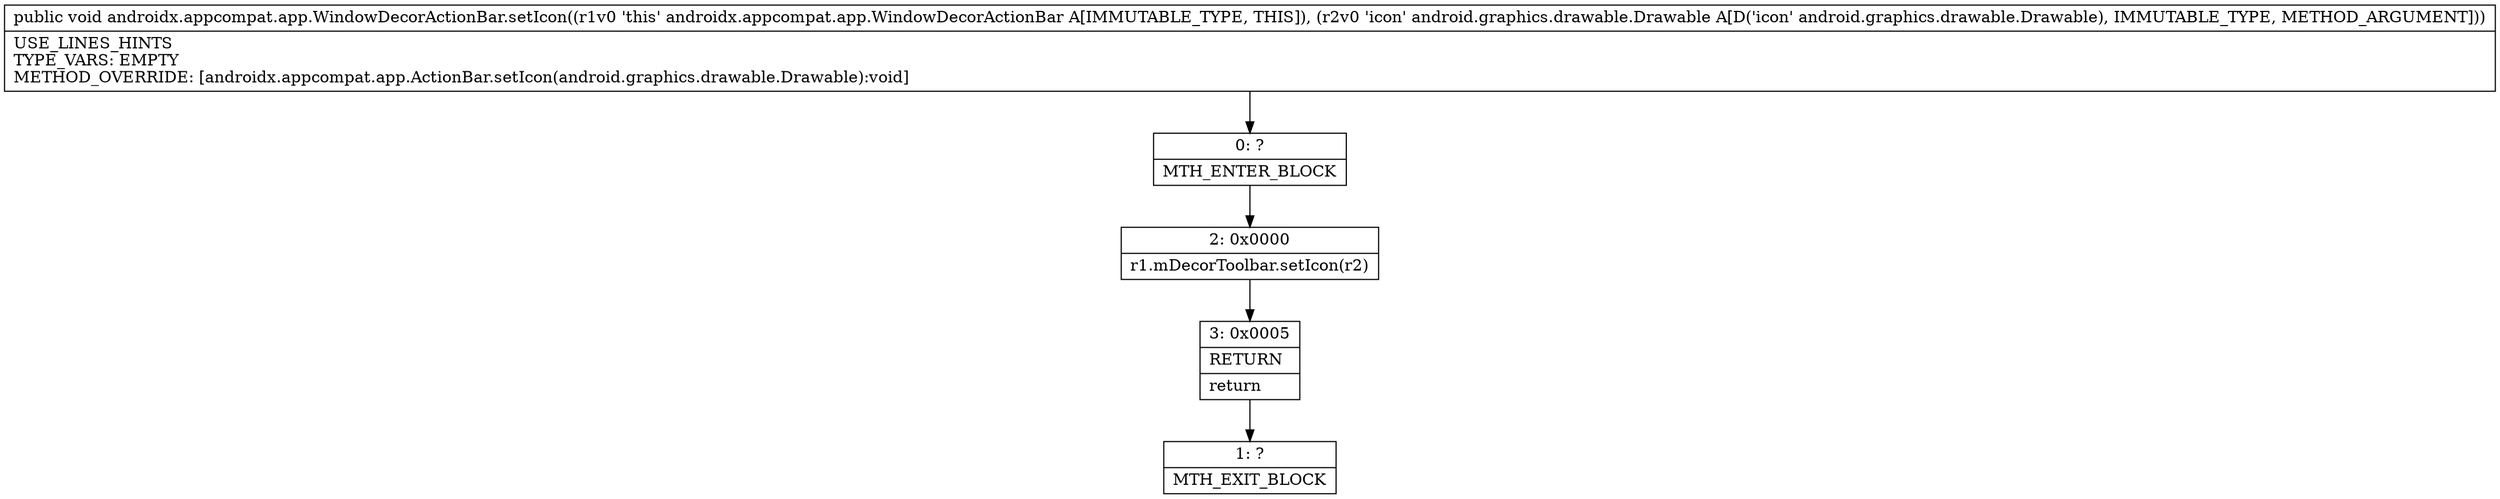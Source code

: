 digraph "CFG forandroidx.appcompat.app.WindowDecorActionBar.setIcon(Landroid\/graphics\/drawable\/Drawable;)V" {
Node_0 [shape=record,label="{0\:\ ?|MTH_ENTER_BLOCK\l}"];
Node_2 [shape=record,label="{2\:\ 0x0000|r1.mDecorToolbar.setIcon(r2)\l}"];
Node_3 [shape=record,label="{3\:\ 0x0005|RETURN\l|return\l}"];
Node_1 [shape=record,label="{1\:\ ?|MTH_EXIT_BLOCK\l}"];
MethodNode[shape=record,label="{public void androidx.appcompat.app.WindowDecorActionBar.setIcon((r1v0 'this' androidx.appcompat.app.WindowDecorActionBar A[IMMUTABLE_TYPE, THIS]), (r2v0 'icon' android.graphics.drawable.Drawable A[D('icon' android.graphics.drawable.Drawable), IMMUTABLE_TYPE, METHOD_ARGUMENT]))  | USE_LINES_HINTS\lTYPE_VARS: EMPTY\lMETHOD_OVERRIDE: [androidx.appcompat.app.ActionBar.setIcon(android.graphics.drawable.Drawable):void]\l}"];
MethodNode -> Node_0;Node_0 -> Node_2;
Node_2 -> Node_3;
Node_3 -> Node_1;
}

